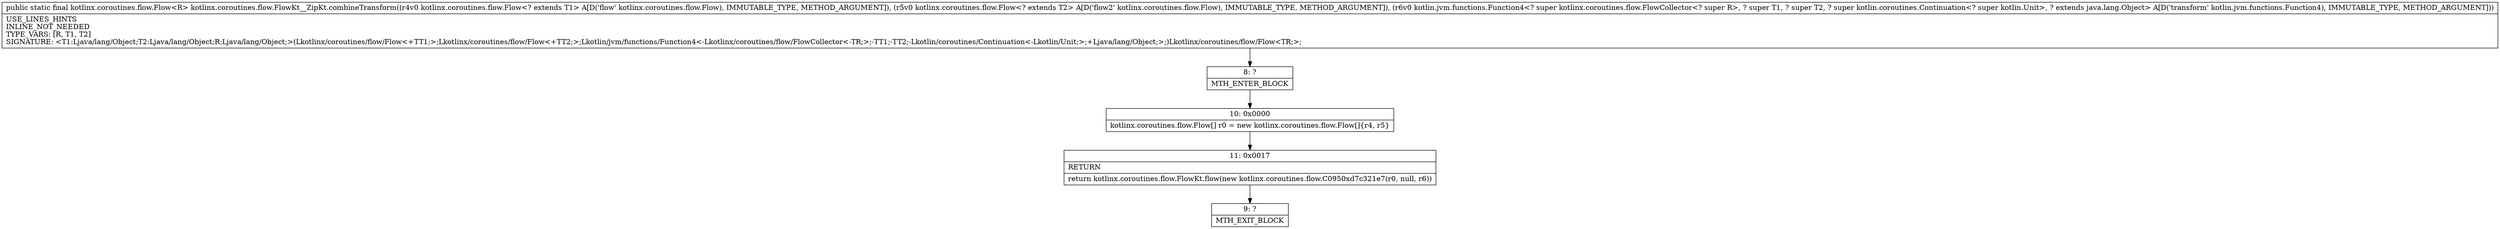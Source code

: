 digraph "CFG forkotlinx.coroutines.flow.FlowKt__ZipKt.combineTransform(Lkotlinx\/coroutines\/flow\/Flow;Lkotlinx\/coroutines\/flow\/Flow;Lkotlin\/jvm\/functions\/Function4;)Lkotlinx\/coroutines\/flow\/Flow;" {
Node_8 [shape=record,label="{8\:\ ?|MTH_ENTER_BLOCK\l}"];
Node_10 [shape=record,label="{10\:\ 0x0000|kotlinx.coroutines.flow.Flow[] r0 = new kotlinx.coroutines.flow.Flow[]\{r4, r5\}\l}"];
Node_11 [shape=record,label="{11\:\ 0x0017|RETURN\l|return kotlinx.coroutines.flow.FlowKt.flow(new kotlinx.coroutines.flow.C0950xd7c321e7(r0, null, r6))\l}"];
Node_9 [shape=record,label="{9\:\ ?|MTH_EXIT_BLOCK\l}"];
MethodNode[shape=record,label="{public static final kotlinx.coroutines.flow.Flow\<R\> kotlinx.coroutines.flow.FlowKt__ZipKt.combineTransform((r4v0 kotlinx.coroutines.flow.Flow\<? extends T1\> A[D('flow' kotlinx.coroutines.flow.Flow), IMMUTABLE_TYPE, METHOD_ARGUMENT]), (r5v0 kotlinx.coroutines.flow.Flow\<? extends T2\> A[D('flow2' kotlinx.coroutines.flow.Flow), IMMUTABLE_TYPE, METHOD_ARGUMENT]), (r6v0 kotlin.jvm.functions.Function4\<? super kotlinx.coroutines.flow.FlowCollector\<? super R\>, ? super T1, ? super T2, ? super kotlin.coroutines.Continuation\<? super kotlin.Unit\>, ? extends java.lang.Object\> A[D('transform' kotlin.jvm.functions.Function4), IMMUTABLE_TYPE, METHOD_ARGUMENT]))  | USE_LINES_HINTS\lINLINE_NOT_NEEDED\lTYPE_VARS: [R, T1, T2]\lSIGNATURE: \<T1:Ljava\/lang\/Object;T2:Ljava\/lang\/Object;R:Ljava\/lang\/Object;\>(Lkotlinx\/coroutines\/flow\/Flow\<+TT1;\>;Lkotlinx\/coroutines\/flow\/Flow\<+TT2;\>;Lkotlin\/jvm\/functions\/Function4\<\-Lkotlinx\/coroutines\/flow\/FlowCollector\<\-TR;\>;\-TT1;\-TT2;\-Lkotlin\/coroutines\/Continuation\<\-Lkotlin\/Unit;\>;+Ljava\/lang\/Object;\>;)Lkotlinx\/coroutines\/flow\/Flow\<TR;\>;\l}"];
MethodNode -> Node_8;Node_8 -> Node_10;
Node_10 -> Node_11;
Node_11 -> Node_9;
}

